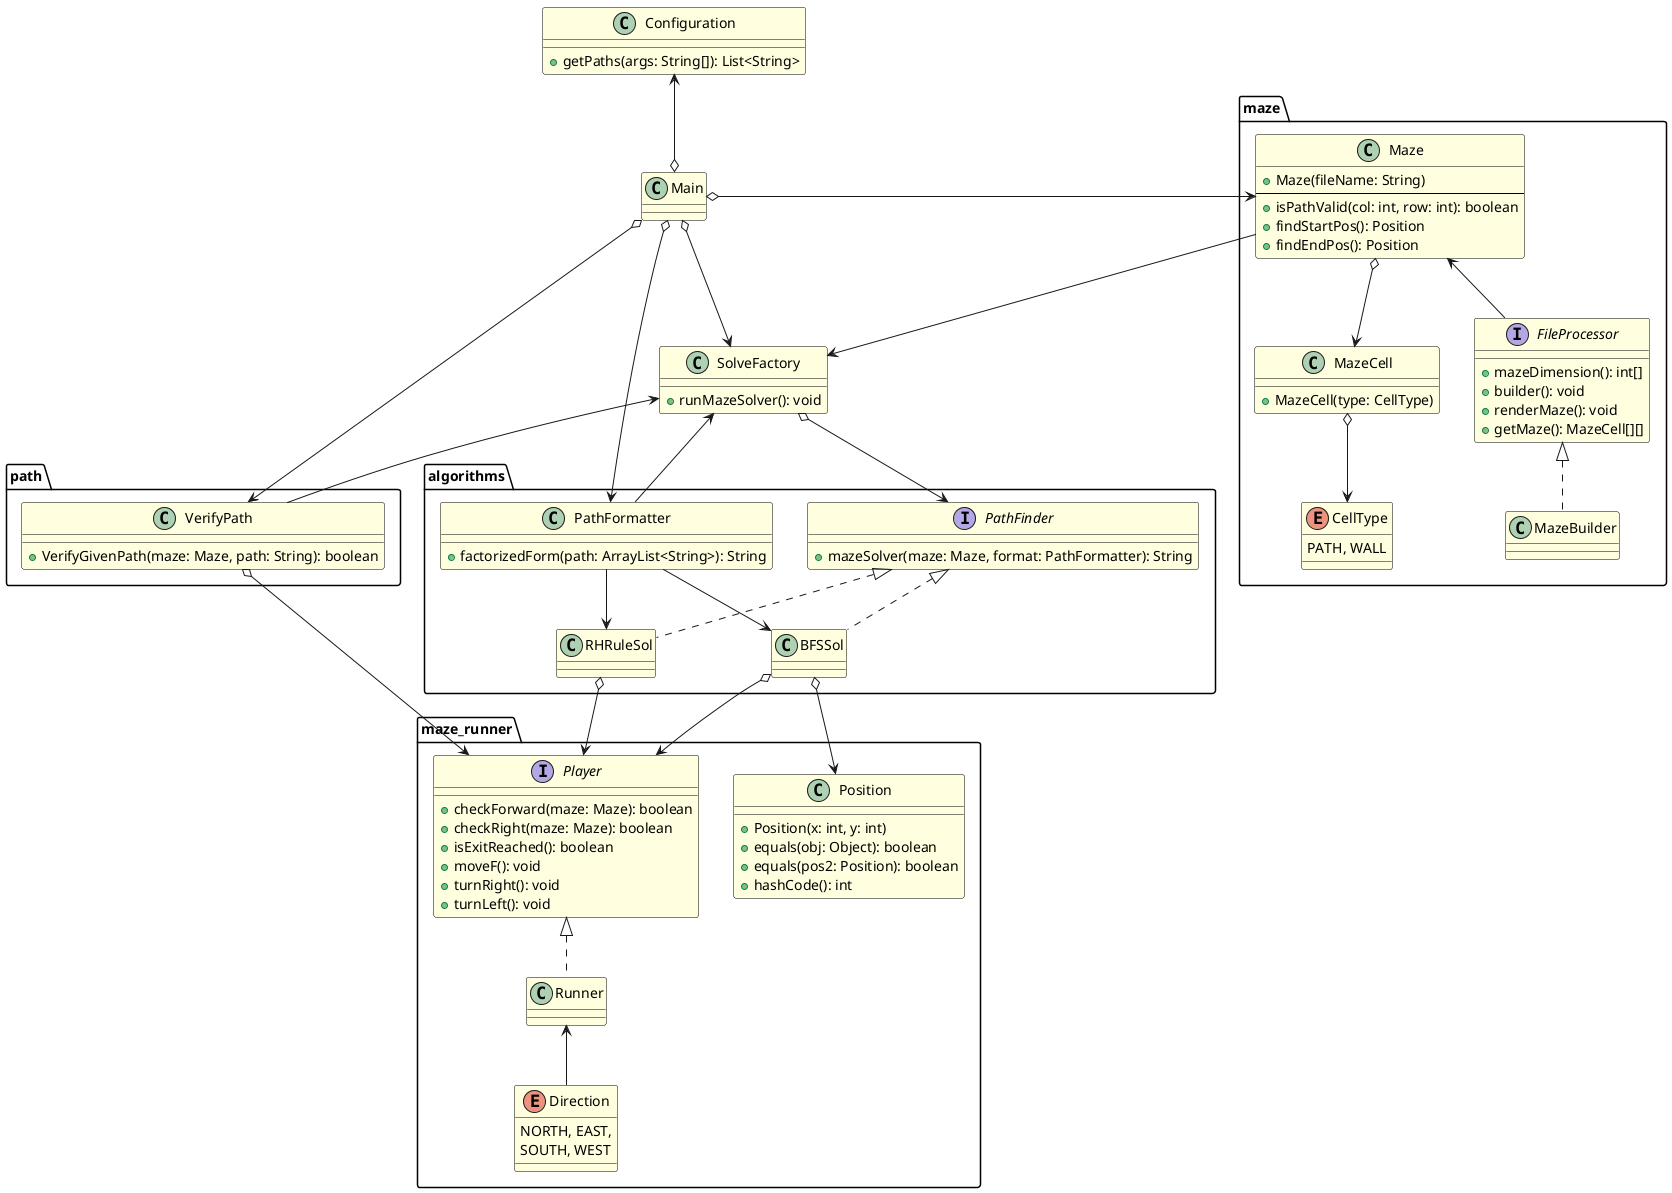 @startuml MainConcepts
!define MyTheme
skinparam class {
    BackgroundColor #LightYellow
    BorderColor #000000
    FontColor #000000
}

skinparam stereotypeCBackgroundColor #LightYellow
skinparam stereotypeCBorderColor #000000
skinparam stereotypeCFontColor #000000


package algorithms{
    class BFSSol

    interface PathFinder{
        + mazeSolver(maze: Maze, format: PathFormatter): String 
    }

    class PathFormatter {
        + factorizedForm(path: ArrayList<String>): String
    }
    class RHRuleSol
}

package maze{
    enum CellType{
        PATH, WALL
    }
    interface FileProcessor{
        + mazeDimension(): int[]
        + builder(): void
        + renderMaze(): void
        + getMaze(): MazeCell[][]
    }
    class Maze{
        + Maze(fileName: String)
        --
        + isPathValid(col: int, row: int): boolean
        + findStartPos(): Position
        + findEndPos(): Position
    }
    class MazeBuilder
    class MazeCell {
        + MazeCell(type: CellType)
    }

}

package maze_runner{
    enum Direction{
        NORTH, EAST,
        SOUTH, WEST
    }
    interface Player{
        + checkForward(maze: Maze): boolean
        + checkRight(maze: Maze): boolean
        + isExitReached(): boolean
        + moveF(): void
        + turnRight(): void
        + turnLeft(): void
    }
    class Position{
        + Position(x: int, y: int)
        + equals(obj: Object): boolean
        + equals(pos2: Position): boolean
        + hashCode(): int
    }
    class Runner


}

package path {
    class VerifyPath{
        + VerifyGivenPath(maze: Maze, path: String): boolean
    }

}

class Configuration{
    + getPaths(args: String[]): List<String>
}

class Main
class SolveFactory{
    + runMazeSolver(): void

}

' algorithms:
PathFinder <|.. BFSSol
PathFinder <|.. RHRuleSol
PathFormatter -down-> BFSSol
PathFormatter -down-> RHRuleSol

' maze:

FileProcessor <|.. MazeBuilder
FileProcessor -up-> Maze
Maze o--> MazeCell
MazeCell o--> CellType

' maze_runner:
Player <|.. Runner
Runner <-- Direction

Main o--> PathFormatter
Main o--> SolveFactory
Main o--> VerifyPath
Main o-up-> Configuration
Main o-left-> Maze

SolveFactory o--> PathFinder

SolveFactory <-left- Maze
SolveFactory <-- PathFormatter
SolveFactory <-- VerifyPath

VerifyPath o--> Player

BFSSol o-right-> Player
RHRuleSol o-right-> Player

BFSSol o--> Position


@enduml